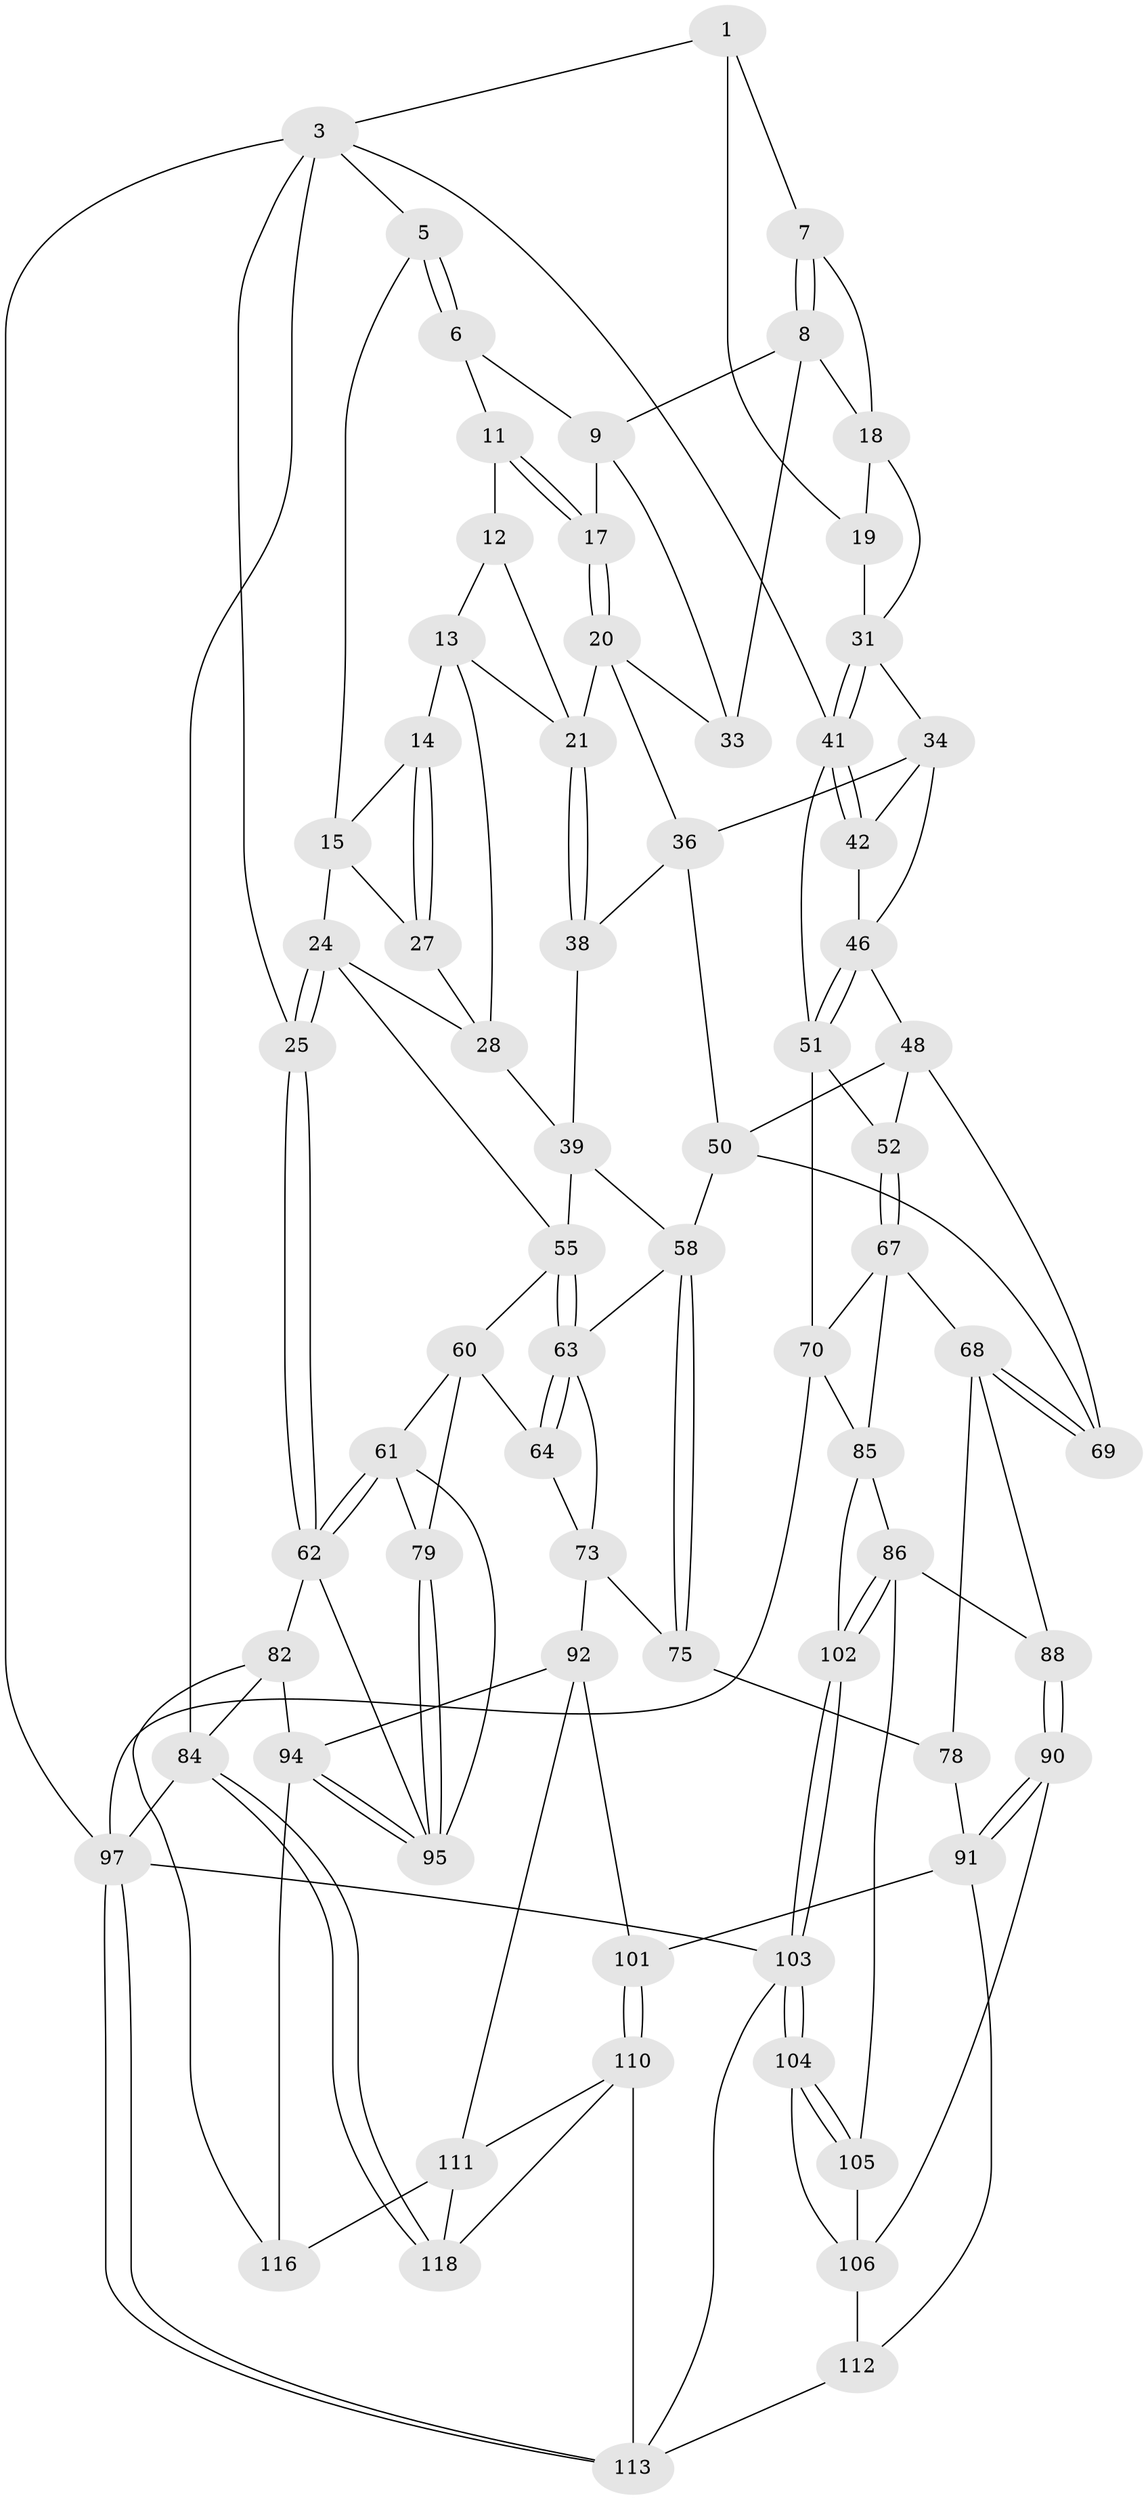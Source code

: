 // original degree distribution, {3: 0.01694915254237288, 6: 0.2033898305084746, 5: 0.559322033898305, 4: 0.22033898305084745}
// Generated by graph-tools (version 1.1) at 2025/11/02/27/25 16:11:56]
// undirected, 72 vertices, 159 edges
graph export_dot {
graph [start="1"]
  node [color=gray90,style=filled];
  1 [pos="+0.6465587324918709+0",super="+2"];
  3 [pos="+1+0",super="+4"];
  5 [pos="+0+0"];
  6 [pos="+0.3825415247806094+0",super="+10"];
  7 [pos="+0.6474538504935713+0.004455521324348533"];
  8 [pos="+0.5745018253488989+0.1006097342106029",super="+30"];
  9 [pos="+0.5539194047634987+0.11391799826918483",super="+16"];
  11 [pos="+0.37769447324552136+0.0033657107678982884"];
  12 [pos="+0.32910522446465823+0.07456010814199365"];
  13 [pos="+0.24402445850666354+0.09660465338376523",super="+26"];
  14 [pos="+0.23397972909692044+0.09597581988410966"];
  15 [pos="+0.16235007370596674+0.031568640244678606",super="+23"];
  17 [pos="+0.47919932561301515+0.21539875981970447"];
  18 [pos="+0.7575842662793274+0.09726498608453554",super="+29"];
  19 [pos="+0.8867749849802042+0"];
  20 [pos="+0.4713533879628241+0.2274603689556865",super="+37"];
  21 [pos="+0.4651778769107308+0.23379547403954307",super="+22"];
  24 [pos="+0.029320093943582603+0.29303416774953917",super="+44"];
  25 [pos="+0+0.31367571779826847"];
  27 [pos="+0.20195665610175365+0.17401810253416777"];
  28 [pos="+0.2675177894199413+0.23883332934984777",super="+40"];
  31 [pos="+0.8463618844151679+0.16435051875353393",super="+32"];
  33 [pos="+0.6695765733359987+0.24772653288609206"];
  34 [pos="+0.7507718625975836+0.30661136684012136",super="+35"];
  36 [pos="+0.6865033276619605+0.3138582613687946",super="+45"];
  38 [pos="+0.446411094248894+0.31591728215787396"];
  39 [pos="+0.42463819341288184+0.3282834747230181",super="+54"];
  41 [pos="+1+0.2759073413492051",super="+43"];
  42 [pos="+0.840238723687587+0.31394794127145664"];
  46 [pos="+0.7944718425252271+0.42210260487640794",super="+47"];
  48 [pos="+0.6913964710346227+0.3739203697481271",super="+49"];
  50 [pos="+0.5157760518600137+0.37800725113947803",super="+57"];
  51 [pos="+0.8012787501706911+0.46637473588129646",super="+53"];
  52 [pos="+0.7854409724013287+0.47289118872413066"];
  55 [pos="+0.2799897581939745+0.45364985506303196",super="+56"];
  58 [pos="+0.4679132025603634+0.5367199833768589",super="+59"];
  60 [pos="+0.1649317660461584+0.5327813319515635",super="+65"];
  61 [pos="+0.15291196335481785+0.5302598721055107",super="+80"];
  62 [pos="+0+0.44304950905813906",super="+81"];
  63 [pos="+0.2946955112024079+0.5029913916671722",super="+66"];
  64 [pos="+0.24707946427656208+0.6051117728812593"];
  67 [pos="+0.6747459084001273+0.5645203555266618",super="+72"];
  68 [pos="+0.6603545647195688+0.5616085785977646",super="+77"];
  69 [pos="+0.646788578433688+0.5429139805964229"];
  70 [pos="+1+0.5872435837433796",super="+71"];
  73 [pos="+0.31871203478174015+0.658166071125888",super="+74"];
  75 [pos="+0.457182336196632+0.5990355300162671",super="+76"];
  78 [pos="+0.5381071728237563+0.6464733330697153",super="+89"];
  79 [pos="+0.14879681569506661+0.6432355701727547"];
  82 [pos="+0+0.6811659969709338",super="+83"];
  84 [pos="+0+1"];
  85 [pos="+0.7385402751303697+0.7117999499910778",super="+99"];
  86 [pos="+0.7362674516290673+0.718354318696154",super="+87"];
  88 [pos="+0.6234813493759079+0.7334819297274019"];
  90 [pos="+0.5654089853358759+0.8014296333157229"];
  91 [pos="+0.5252989176419632+0.8207424317463452",super="+100"];
  92 [pos="+0.27599091385653607+0.7874977239375064",super="+93"];
  94 [pos="+0.19828654020435868+0.8242409029019202",super="+108"];
  95 [pos="+0.1479832001528541+0.7431322003401094",super="+96"];
  97 [pos="+1+1",super="+98"];
  101 [pos="+0.3474362448250358+0.8242379491744114"];
  102 [pos="+0.8568536359497588+0.8245854808772699"];
  103 [pos="+0.8383444947461892+0.865837051466144",super="+109"];
  104 [pos="+0.7653940304707678+0.8606072656034675"];
  105 [pos="+0.7225266304927328+0.7560061269906887"];
  106 [pos="+0.6569334148101386+0.811452280187951",super="+107"];
  110 [pos="+0.3578348771074695+0.9627318000214757",super="+117"];
  111 [pos="+0.27951387914038167+0.9330085596742459",super="+115"];
  112 [pos="+0.556637850913233+1"];
  113 [pos="+0.779097879055974+1",super="+114"];
  116 [pos="+0.12659924108209694+0.9259457802064953"];
  118 [pos="+0.1229970240593569+1"];
  1 -- 7;
  1 -- 3;
  1 -- 19;
  3 -- 97;
  3 -- 25;
  3 -- 84;
  3 -- 5;
  3 -- 41;
  5 -- 6;
  5 -- 6;
  5 -- 15;
  6 -- 9;
  6 -- 11;
  7 -- 8;
  7 -- 8;
  7 -- 18;
  8 -- 9;
  8 -- 33;
  8 -- 18;
  9 -- 17;
  9 -- 33;
  11 -- 12;
  11 -- 17;
  11 -- 17;
  12 -- 13;
  12 -- 21;
  13 -- 14;
  13 -- 21;
  13 -- 28;
  14 -- 15;
  14 -- 27;
  14 -- 27;
  15 -- 24;
  15 -- 27;
  17 -- 20;
  17 -- 20;
  18 -- 19;
  18 -- 31;
  19 -- 31;
  20 -- 21;
  20 -- 33;
  20 -- 36;
  21 -- 38;
  21 -- 38;
  24 -- 25;
  24 -- 25;
  24 -- 55;
  24 -- 28;
  25 -- 62;
  25 -- 62;
  27 -- 28;
  28 -- 39;
  31 -- 41;
  31 -- 41;
  31 -- 34;
  34 -- 42;
  34 -- 36;
  34 -- 46;
  36 -- 50;
  36 -- 38;
  38 -- 39;
  39 -- 55;
  39 -- 58;
  41 -- 42;
  41 -- 42;
  41 -- 51;
  42 -- 46;
  46 -- 51;
  46 -- 51;
  46 -- 48;
  48 -- 52;
  48 -- 50;
  48 -- 69;
  50 -- 58;
  50 -- 69;
  51 -- 52;
  51 -- 70;
  52 -- 67;
  52 -- 67;
  55 -- 63;
  55 -- 63;
  55 -- 60;
  58 -- 75;
  58 -- 75;
  58 -- 63;
  60 -- 61;
  60 -- 64;
  60 -- 79;
  61 -- 62;
  61 -- 62;
  61 -- 95;
  61 -- 79;
  62 -- 82;
  62 -- 95;
  63 -- 64;
  63 -- 64;
  63 -- 73;
  64 -- 73;
  67 -- 68;
  67 -- 85;
  67 -- 70;
  68 -- 69;
  68 -- 69;
  68 -- 88;
  68 -- 78;
  70 -- 97;
  70 -- 85;
  73 -- 75;
  73 -- 92;
  75 -- 78 [weight=2];
  78 -- 91;
  79 -- 95;
  79 -- 95;
  82 -- 94;
  82 -- 116;
  82 -- 84;
  84 -- 118;
  84 -- 118;
  84 -- 97;
  85 -- 86;
  85 -- 102;
  86 -- 102;
  86 -- 102;
  86 -- 88;
  86 -- 105;
  88 -- 90;
  88 -- 90;
  90 -- 91;
  90 -- 91;
  90 -- 106;
  91 -- 112;
  91 -- 101;
  92 -- 101;
  92 -- 94;
  92 -- 111;
  94 -- 95;
  94 -- 95;
  94 -- 116;
  97 -- 113;
  97 -- 113;
  97 -- 103;
  101 -- 110;
  101 -- 110;
  102 -- 103;
  102 -- 103;
  103 -- 104;
  103 -- 104;
  103 -- 113;
  104 -- 105;
  104 -- 105;
  104 -- 106;
  105 -- 106;
  106 -- 112;
  110 -- 111;
  110 -- 113;
  110 -- 118;
  111 -- 116;
  111 -- 118;
  112 -- 113;
}
